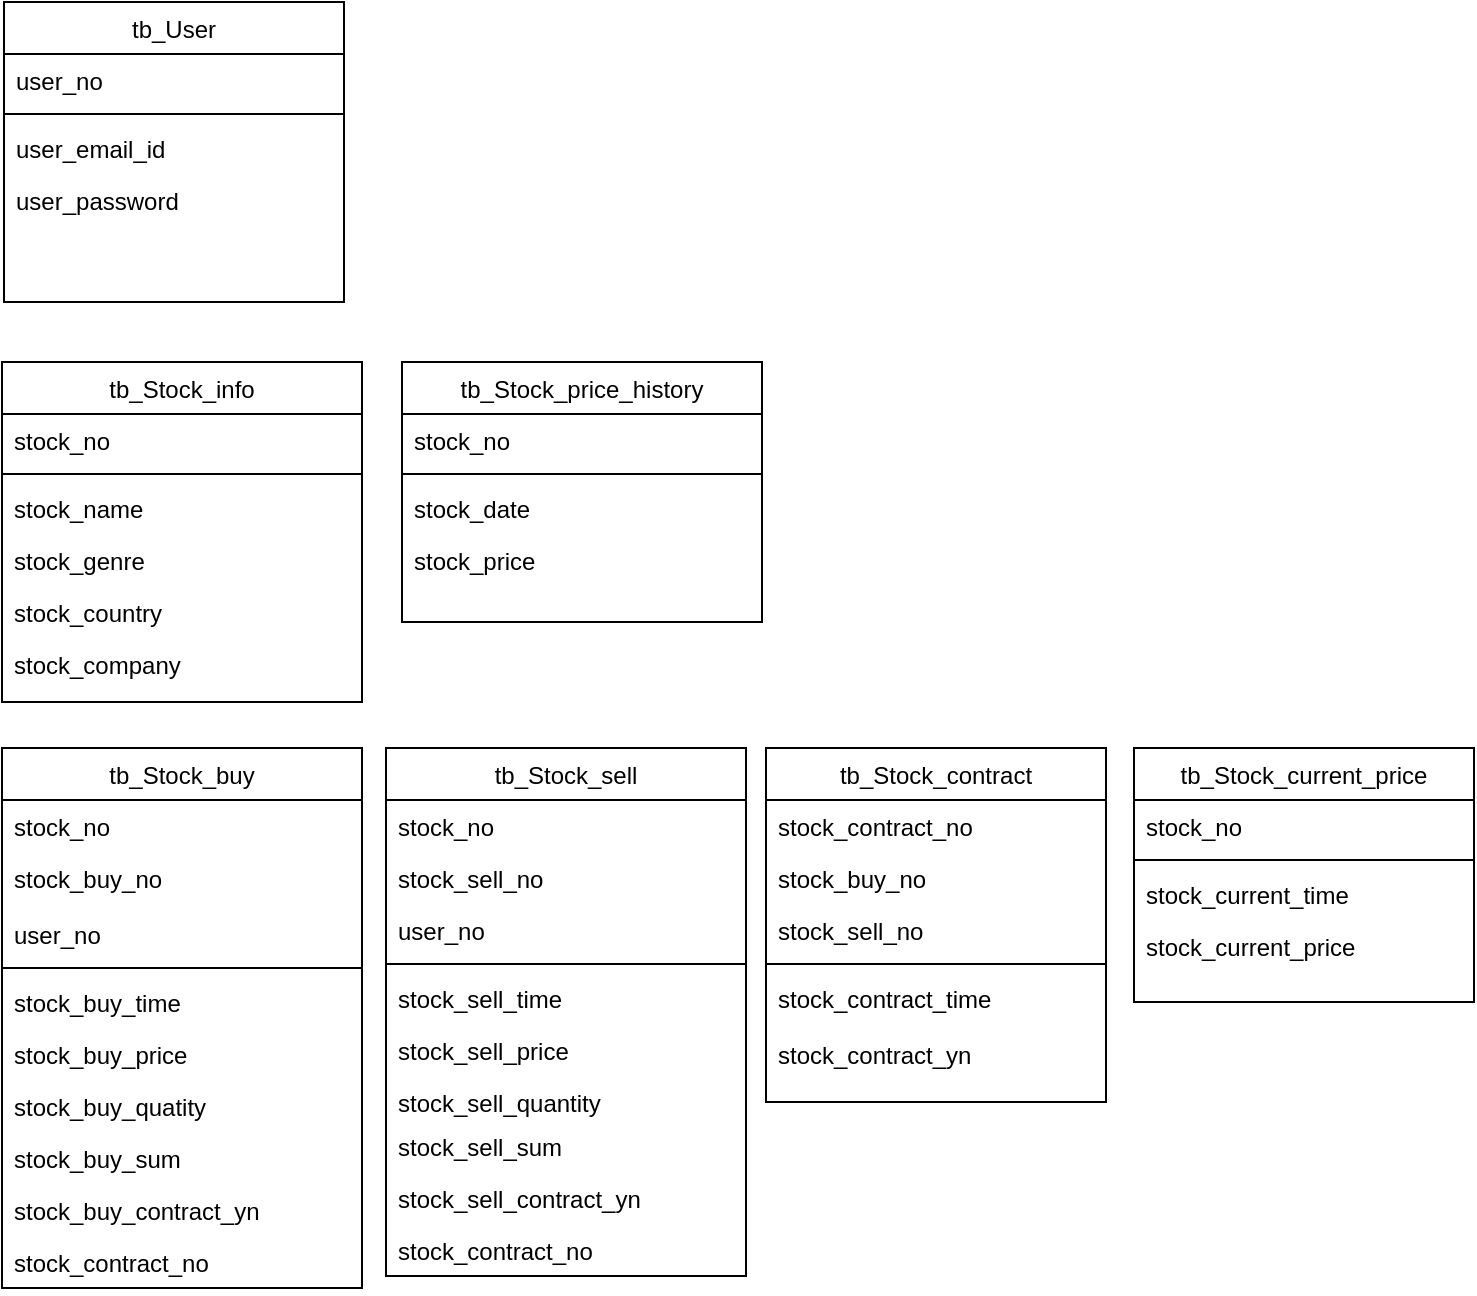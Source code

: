 <mxfile version="15.9.6" type="github">
  <diagram id="C5RBs43oDa-KdzZeNtuy" name="Page-1">
    <mxGraphModel dx="1237" dy="794" grid="1" gridSize="10" guides="1" tooltips="1" connect="1" arrows="1" fold="1" page="1" pageScale="1" pageWidth="827" pageHeight="1169" math="0" shadow="0">
      <root>
        <mxCell id="WIyWlLk6GJQsqaUBKTNV-0" />
        <mxCell id="WIyWlLk6GJQsqaUBKTNV-1" parent="WIyWlLk6GJQsqaUBKTNV-0" />
        <mxCell id="zkfFHV4jXpPFQw0GAbJ--0" value="tb_User" style="swimlane;fontStyle=0;align=center;verticalAlign=top;childLayout=stackLayout;horizontal=1;startSize=26;horizontalStack=0;resizeParent=1;resizeLast=0;collapsible=1;marginBottom=0;rounded=0;shadow=0;strokeWidth=1;" parent="WIyWlLk6GJQsqaUBKTNV-1" vertex="1">
          <mxGeometry x="40" y="40" width="170" height="150" as="geometry">
            <mxRectangle x="230" y="140" width="160" height="26" as="alternateBounds" />
          </mxGeometry>
        </mxCell>
        <mxCell id="zkfFHV4jXpPFQw0GAbJ--1" value="user_no" style="text;align=left;verticalAlign=top;spacingLeft=4;spacingRight=4;overflow=hidden;rotatable=0;points=[[0,0.5],[1,0.5]];portConstraint=eastwest;" parent="zkfFHV4jXpPFQw0GAbJ--0" vertex="1">
          <mxGeometry y="26" width="170" height="26" as="geometry" />
        </mxCell>
        <mxCell id="zkfFHV4jXpPFQw0GAbJ--4" value="" style="line;html=1;strokeWidth=1;align=left;verticalAlign=middle;spacingTop=-1;spacingLeft=3;spacingRight=3;rotatable=0;labelPosition=right;points=[];portConstraint=eastwest;" parent="zkfFHV4jXpPFQw0GAbJ--0" vertex="1">
          <mxGeometry y="52" width="170" height="8" as="geometry" />
        </mxCell>
        <mxCell id="zkfFHV4jXpPFQw0GAbJ--5" value="user_email_id" style="text;align=left;verticalAlign=top;spacingLeft=4;spacingRight=4;overflow=hidden;rotatable=0;points=[[0,0.5],[1,0.5]];portConstraint=eastwest;" parent="zkfFHV4jXpPFQw0GAbJ--0" vertex="1">
          <mxGeometry y="60" width="170" height="26" as="geometry" />
        </mxCell>
        <mxCell id="FeT_71qaqcxKw07ORM85-0" value="user_password" style="text;align=left;verticalAlign=top;spacingLeft=4;spacingRight=4;overflow=hidden;rotatable=0;points=[[0,0.5],[1,0.5]];portConstraint=eastwest;" vertex="1" parent="zkfFHV4jXpPFQw0GAbJ--0">
          <mxGeometry y="86" width="170" height="26" as="geometry" />
        </mxCell>
        <mxCell id="zkfFHV4jXpPFQw0GAbJ--13" value="tb_Stock_price_history" style="swimlane;fontStyle=0;align=center;verticalAlign=top;childLayout=stackLayout;horizontal=1;startSize=26;horizontalStack=0;resizeParent=1;resizeLast=0;collapsible=1;marginBottom=0;rounded=0;shadow=0;strokeWidth=1;" parent="WIyWlLk6GJQsqaUBKTNV-1" vertex="1">
          <mxGeometry x="239" y="220" width="180" height="130" as="geometry">
            <mxRectangle x="340" y="380" width="170" height="26" as="alternateBounds" />
          </mxGeometry>
        </mxCell>
        <mxCell id="FeT_71qaqcxKw07ORM85-4" value="stock_no" style="text;align=left;verticalAlign=top;spacingLeft=4;spacingRight=4;overflow=hidden;rotatable=0;points=[[0,0.5],[1,0.5]];portConstraint=eastwest;" vertex="1" parent="zkfFHV4jXpPFQw0GAbJ--13">
          <mxGeometry y="26" width="180" height="26" as="geometry" />
        </mxCell>
        <mxCell id="zkfFHV4jXpPFQw0GAbJ--15" value="" style="line;html=1;strokeWidth=1;align=left;verticalAlign=middle;spacingTop=-1;spacingLeft=3;spacingRight=3;rotatable=0;labelPosition=right;points=[];portConstraint=eastwest;" parent="zkfFHV4jXpPFQw0GAbJ--13" vertex="1">
          <mxGeometry y="52" width="180" height="8" as="geometry" />
        </mxCell>
        <mxCell id="FeT_71qaqcxKw07ORM85-5" value="stock_date" style="text;align=left;verticalAlign=top;spacingLeft=4;spacingRight=4;overflow=hidden;rotatable=0;points=[[0,0.5],[1,0.5]];portConstraint=eastwest;" vertex="1" parent="zkfFHV4jXpPFQw0GAbJ--13">
          <mxGeometry y="60" width="180" height="26" as="geometry" />
        </mxCell>
        <mxCell id="FeT_71qaqcxKw07ORM85-8" value="stock_price" style="text;align=left;verticalAlign=top;spacingLeft=4;spacingRight=4;overflow=hidden;rotatable=0;points=[[0,0.5],[1,0.5]];portConstraint=eastwest;" vertex="1" parent="zkfFHV4jXpPFQw0GAbJ--13">
          <mxGeometry y="86" width="180" height="26" as="geometry" />
        </mxCell>
        <mxCell id="zkfFHV4jXpPFQw0GAbJ--17" value="tb_Stock_info" style="swimlane;fontStyle=0;align=center;verticalAlign=top;childLayout=stackLayout;horizontal=1;startSize=26;horizontalStack=0;resizeParent=1;resizeLast=0;collapsible=1;marginBottom=0;rounded=0;shadow=0;strokeWidth=1;" parent="WIyWlLk6GJQsqaUBKTNV-1" vertex="1">
          <mxGeometry x="39" y="220" width="180" height="170" as="geometry">
            <mxRectangle x="550" y="140" width="160" height="26" as="alternateBounds" />
          </mxGeometry>
        </mxCell>
        <mxCell id="zkfFHV4jXpPFQw0GAbJ--18" value="stock_no" style="text;align=left;verticalAlign=top;spacingLeft=4;spacingRight=4;overflow=hidden;rotatable=0;points=[[0,0.5],[1,0.5]];portConstraint=eastwest;" parent="zkfFHV4jXpPFQw0GAbJ--17" vertex="1">
          <mxGeometry y="26" width="180" height="26" as="geometry" />
        </mxCell>
        <mxCell id="zkfFHV4jXpPFQw0GAbJ--23" value="" style="line;html=1;strokeWidth=1;align=left;verticalAlign=middle;spacingTop=-1;spacingLeft=3;spacingRight=3;rotatable=0;labelPosition=right;points=[];portConstraint=eastwest;" parent="zkfFHV4jXpPFQw0GAbJ--17" vertex="1">
          <mxGeometry y="52" width="180" height="8" as="geometry" />
        </mxCell>
        <mxCell id="zkfFHV4jXpPFQw0GAbJ--24" value="stock_name" style="text;align=left;verticalAlign=top;spacingLeft=4;spacingRight=4;overflow=hidden;rotatable=0;points=[[0,0.5],[1,0.5]];portConstraint=eastwest;" parent="zkfFHV4jXpPFQw0GAbJ--17" vertex="1">
          <mxGeometry y="60" width="180" height="26" as="geometry" />
        </mxCell>
        <mxCell id="FeT_71qaqcxKw07ORM85-2" value="stock_genre" style="text;align=left;verticalAlign=top;spacingLeft=4;spacingRight=4;overflow=hidden;rotatable=0;points=[[0,0.5],[1,0.5]];portConstraint=eastwest;" vertex="1" parent="zkfFHV4jXpPFQw0GAbJ--17">
          <mxGeometry y="86" width="180" height="26" as="geometry" />
        </mxCell>
        <mxCell id="FeT_71qaqcxKw07ORM85-3" value="stock_country" style="text;align=left;verticalAlign=top;spacingLeft=4;spacingRight=4;overflow=hidden;rotatable=0;points=[[0,0.5],[1,0.5]];portConstraint=eastwest;" vertex="1" parent="zkfFHV4jXpPFQw0GAbJ--17">
          <mxGeometry y="112" width="180" height="26" as="geometry" />
        </mxCell>
        <mxCell id="zkfFHV4jXpPFQw0GAbJ--25" value="stock_company" style="text;align=left;verticalAlign=top;spacingLeft=4;spacingRight=4;overflow=hidden;rotatable=0;points=[[0,0.5],[1,0.5]];portConstraint=eastwest;" parent="zkfFHV4jXpPFQw0GAbJ--17" vertex="1">
          <mxGeometry y="138" width="180" height="26" as="geometry" />
        </mxCell>
        <mxCell id="FeT_71qaqcxKw07ORM85-10" value="tb_Stock_buy" style="swimlane;fontStyle=0;align=center;verticalAlign=top;childLayout=stackLayout;horizontal=1;startSize=26;horizontalStack=0;resizeParent=1;resizeLast=0;collapsible=1;marginBottom=0;rounded=0;shadow=0;strokeWidth=1;" vertex="1" parent="WIyWlLk6GJQsqaUBKTNV-1">
          <mxGeometry x="39" y="413" width="180" height="270" as="geometry">
            <mxRectangle x="550" y="140" width="160" height="26" as="alternateBounds" />
          </mxGeometry>
        </mxCell>
        <mxCell id="FeT_71qaqcxKw07ORM85-67" value="stock_no" style="text;align=left;verticalAlign=top;spacingLeft=4;spacingRight=4;overflow=hidden;rotatable=0;points=[[0,0.5],[1,0.5]];portConstraint=eastwest;" vertex="1" parent="FeT_71qaqcxKw07ORM85-10">
          <mxGeometry y="26" width="180" height="26" as="geometry" />
        </mxCell>
        <mxCell id="FeT_71qaqcxKw07ORM85-32" value="stock_buy_no" style="text;align=left;verticalAlign=top;spacingLeft=4;spacingRight=4;overflow=hidden;rotatable=0;points=[[0,0.5],[1,0.5]];portConstraint=eastwest;" vertex="1" parent="FeT_71qaqcxKw07ORM85-10">
          <mxGeometry y="52" width="180" height="28" as="geometry" />
        </mxCell>
        <mxCell id="FeT_71qaqcxKw07ORM85-11" value="user_no" style="text;align=left;verticalAlign=top;spacingLeft=4;spacingRight=4;overflow=hidden;rotatable=0;points=[[0,0.5],[1,0.5]];portConstraint=eastwest;" vertex="1" parent="FeT_71qaqcxKw07ORM85-10">
          <mxGeometry y="80" width="180" height="26" as="geometry" />
        </mxCell>
        <mxCell id="FeT_71qaqcxKw07ORM85-12" value="" style="line;html=1;strokeWidth=1;align=left;verticalAlign=middle;spacingTop=-1;spacingLeft=3;spacingRight=3;rotatable=0;labelPosition=right;points=[];portConstraint=eastwest;" vertex="1" parent="FeT_71qaqcxKw07ORM85-10">
          <mxGeometry y="106" width="180" height="8" as="geometry" />
        </mxCell>
        <mxCell id="FeT_71qaqcxKw07ORM85-13" value="stock_buy_time" style="text;align=left;verticalAlign=top;spacingLeft=4;spacingRight=4;overflow=hidden;rotatable=0;points=[[0,0.5],[1,0.5]];portConstraint=eastwest;" vertex="1" parent="FeT_71qaqcxKw07ORM85-10">
          <mxGeometry y="114" width="180" height="26" as="geometry" />
        </mxCell>
        <mxCell id="FeT_71qaqcxKw07ORM85-14" value="stock_buy_price" style="text;align=left;verticalAlign=top;spacingLeft=4;spacingRight=4;overflow=hidden;rotatable=0;points=[[0,0.5],[1,0.5]];portConstraint=eastwest;" vertex="1" parent="FeT_71qaqcxKw07ORM85-10">
          <mxGeometry y="140" width="180" height="26" as="geometry" />
        </mxCell>
        <mxCell id="FeT_71qaqcxKw07ORM85-49" value="stock_buy_quatity" style="text;align=left;verticalAlign=top;spacingLeft=4;spacingRight=4;overflow=hidden;rotatable=0;points=[[0,0.5],[1,0.5]];portConstraint=eastwest;" vertex="1" parent="FeT_71qaqcxKw07ORM85-10">
          <mxGeometry y="166" width="180" height="26" as="geometry" />
        </mxCell>
        <mxCell id="FeT_71qaqcxKw07ORM85-55" value="stock_buy_sum" style="text;align=left;verticalAlign=top;spacingLeft=4;spacingRight=4;overflow=hidden;rotatable=0;points=[[0,0.5],[1,0.5]];portConstraint=eastwest;" vertex="1" parent="FeT_71qaqcxKw07ORM85-10">
          <mxGeometry y="192" width="180" height="26" as="geometry" />
        </mxCell>
        <mxCell id="FeT_71qaqcxKw07ORM85-70" value="stock_buy_contract_yn" style="text;align=left;verticalAlign=top;spacingLeft=4;spacingRight=4;overflow=hidden;rotatable=0;points=[[0,0.5],[1,0.5]];portConstraint=eastwest;" vertex="1" parent="FeT_71qaqcxKw07ORM85-10">
          <mxGeometry y="218" width="180" height="26" as="geometry" />
        </mxCell>
        <mxCell id="FeT_71qaqcxKw07ORM85-15" value="stock_contract_no" style="text;align=left;verticalAlign=top;spacingLeft=4;spacingRight=4;overflow=hidden;rotatable=0;points=[[0,0.5],[1,0.5]];portConstraint=eastwest;" vertex="1" parent="FeT_71qaqcxKw07ORM85-10">
          <mxGeometry y="244" width="180" height="26" as="geometry" />
        </mxCell>
        <mxCell id="FeT_71qaqcxKw07ORM85-17" value="tb_Stock_sell" style="swimlane;fontStyle=0;align=center;verticalAlign=top;childLayout=stackLayout;horizontal=1;startSize=26;horizontalStack=0;resizeParent=1;resizeLast=0;collapsible=1;marginBottom=0;rounded=0;shadow=0;strokeWidth=1;" vertex="1" parent="WIyWlLk6GJQsqaUBKTNV-1">
          <mxGeometry x="231" y="413" width="180" height="264" as="geometry">
            <mxRectangle x="550" y="140" width="160" height="26" as="alternateBounds" />
          </mxGeometry>
        </mxCell>
        <mxCell id="FeT_71qaqcxKw07ORM85-69" value="stock_no" style="text;align=left;verticalAlign=top;spacingLeft=4;spacingRight=4;overflow=hidden;rotatable=0;points=[[0,0.5],[1,0.5]];portConstraint=eastwest;" vertex="1" parent="FeT_71qaqcxKw07ORM85-17">
          <mxGeometry y="26" width="180" height="26" as="geometry" />
        </mxCell>
        <mxCell id="FeT_71qaqcxKw07ORM85-18" value="stock_sell_no" style="text;align=left;verticalAlign=top;spacingLeft=4;spacingRight=4;overflow=hidden;rotatable=0;points=[[0,0.5],[1,0.5]];portConstraint=eastwest;" vertex="1" parent="FeT_71qaqcxKw07ORM85-17">
          <mxGeometry y="52" width="180" height="26" as="geometry" />
        </mxCell>
        <mxCell id="FeT_71qaqcxKw07ORM85-33" value="user_no" style="text;align=left;verticalAlign=top;spacingLeft=4;spacingRight=4;overflow=hidden;rotatable=0;points=[[0,0.5],[1,0.5]];portConstraint=eastwest;" vertex="1" parent="FeT_71qaqcxKw07ORM85-17">
          <mxGeometry y="78" width="180" height="26" as="geometry" />
        </mxCell>
        <mxCell id="FeT_71qaqcxKw07ORM85-19" value="" style="line;html=1;strokeWidth=1;align=left;verticalAlign=middle;spacingTop=-1;spacingLeft=3;spacingRight=3;rotatable=0;labelPosition=right;points=[];portConstraint=eastwest;" vertex="1" parent="FeT_71qaqcxKw07ORM85-17">
          <mxGeometry y="104" width="180" height="8" as="geometry" />
        </mxCell>
        <mxCell id="FeT_71qaqcxKw07ORM85-20" value="stock_sell_time" style="text;align=left;verticalAlign=top;spacingLeft=4;spacingRight=4;overflow=hidden;rotatable=0;points=[[0,0.5],[1,0.5]];portConstraint=eastwest;" vertex="1" parent="FeT_71qaqcxKw07ORM85-17">
          <mxGeometry y="112" width="180" height="26" as="geometry" />
        </mxCell>
        <mxCell id="FeT_71qaqcxKw07ORM85-21" value="stock_sell_price" style="text;align=left;verticalAlign=top;spacingLeft=4;spacingRight=4;overflow=hidden;rotatable=0;points=[[0,0.5],[1,0.5]];portConstraint=eastwest;" vertex="1" parent="FeT_71qaqcxKw07ORM85-17">
          <mxGeometry y="138" width="180" height="26" as="geometry" />
        </mxCell>
        <mxCell id="FeT_71qaqcxKw07ORM85-54" value="stock_sell_quantity" style="text;align=left;verticalAlign=top;spacingLeft=4;spacingRight=4;overflow=hidden;rotatable=0;points=[[0,0.5],[1,0.5]];portConstraint=eastwest;" vertex="1" parent="FeT_71qaqcxKw07ORM85-17">
          <mxGeometry y="164" width="180" height="22" as="geometry" />
        </mxCell>
        <mxCell id="FeT_71qaqcxKw07ORM85-22" value="stock_sell_sum" style="text;align=left;verticalAlign=top;spacingLeft=4;spacingRight=4;overflow=hidden;rotatable=0;points=[[0,0.5],[1,0.5]];portConstraint=eastwest;" vertex="1" parent="FeT_71qaqcxKw07ORM85-17">
          <mxGeometry y="186" width="180" height="26" as="geometry" />
        </mxCell>
        <mxCell id="FeT_71qaqcxKw07ORM85-56" value="stock_sell_contract_yn" style="text;align=left;verticalAlign=top;spacingLeft=4;spacingRight=4;overflow=hidden;rotatable=0;points=[[0,0.5],[1,0.5]];portConstraint=eastwest;" vertex="1" parent="FeT_71qaqcxKw07ORM85-17">
          <mxGeometry y="212" width="180" height="26" as="geometry" />
        </mxCell>
        <mxCell id="FeT_71qaqcxKw07ORM85-71" value="stock_contract_no" style="text;align=left;verticalAlign=top;spacingLeft=4;spacingRight=4;overflow=hidden;rotatable=0;points=[[0,0.5],[1,0.5]];portConstraint=eastwest;" vertex="1" parent="FeT_71qaqcxKw07ORM85-17">
          <mxGeometry y="238" width="180" height="26" as="geometry" />
        </mxCell>
        <mxCell id="FeT_71qaqcxKw07ORM85-24" value="tb_Stock_current_price" style="swimlane;fontStyle=0;align=center;verticalAlign=top;childLayout=stackLayout;horizontal=1;startSize=26;horizontalStack=0;resizeParent=1;resizeLast=0;collapsible=1;marginBottom=0;rounded=0;shadow=0;strokeWidth=1;" vertex="1" parent="WIyWlLk6GJQsqaUBKTNV-1">
          <mxGeometry x="605" y="413" width="170" height="127" as="geometry">
            <mxRectangle x="550" y="140" width="160" height="26" as="alternateBounds" />
          </mxGeometry>
        </mxCell>
        <mxCell id="FeT_71qaqcxKw07ORM85-25" value="stock_no" style="text;align=left;verticalAlign=top;spacingLeft=4;spacingRight=4;overflow=hidden;rotatable=0;points=[[0,0.5],[1,0.5]];portConstraint=eastwest;" vertex="1" parent="FeT_71qaqcxKw07ORM85-24">
          <mxGeometry y="26" width="170" height="26" as="geometry" />
        </mxCell>
        <mxCell id="FeT_71qaqcxKw07ORM85-26" value="" style="line;html=1;strokeWidth=1;align=left;verticalAlign=middle;spacingTop=-1;spacingLeft=3;spacingRight=3;rotatable=0;labelPosition=right;points=[];portConstraint=eastwest;" vertex="1" parent="FeT_71qaqcxKw07ORM85-24">
          <mxGeometry y="52" width="170" height="8" as="geometry" />
        </mxCell>
        <mxCell id="FeT_71qaqcxKw07ORM85-27" value="stock_current_time" style="text;align=left;verticalAlign=top;spacingLeft=4;spacingRight=4;overflow=hidden;rotatable=0;points=[[0,0.5],[1,0.5]];portConstraint=eastwest;" vertex="1" parent="FeT_71qaqcxKw07ORM85-24">
          <mxGeometry y="60" width="170" height="26" as="geometry" />
        </mxCell>
        <mxCell id="FeT_71qaqcxKw07ORM85-31" value="stock_current_price" style="text;align=left;verticalAlign=top;spacingLeft=4;spacingRight=4;overflow=hidden;rotatable=0;points=[[0,0.5],[1,0.5]];portConstraint=eastwest;" vertex="1" parent="FeT_71qaqcxKw07ORM85-24">
          <mxGeometry y="86" width="170" height="26" as="geometry" />
        </mxCell>
        <mxCell id="FeT_71qaqcxKw07ORM85-34" value="tb_Stock_contract" style="swimlane;fontStyle=0;align=center;verticalAlign=top;childLayout=stackLayout;horizontal=1;startSize=26;horizontalStack=0;resizeParent=1;resizeLast=0;collapsible=1;marginBottom=0;rounded=0;shadow=0;strokeWidth=1;" vertex="1" parent="WIyWlLk6GJQsqaUBKTNV-1">
          <mxGeometry x="421" y="413" width="170" height="177" as="geometry">
            <mxRectangle x="550" y="140" width="160" height="26" as="alternateBounds" />
          </mxGeometry>
        </mxCell>
        <mxCell id="FeT_71qaqcxKw07ORM85-35" value="stock_contract_no&#xa;" style="text;align=left;verticalAlign=top;spacingLeft=4;spacingRight=4;overflow=hidden;rotatable=0;points=[[0,0.5],[1,0.5]];portConstraint=eastwest;" vertex="1" parent="FeT_71qaqcxKw07ORM85-34">
          <mxGeometry y="26" width="170" height="26" as="geometry" />
        </mxCell>
        <mxCell id="FeT_71qaqcxKw07ORM85-48" value="stock_buy_no&#xa;" style="text;align=left;verticalAlign=top;spacingLeft=4;spacingRight=4;overflow=hidden;rotatable=0;points=[[0,0.5],[1,0.5]];portConstraint=eastwest;" vertex="1" parent="FeT_71qaqcxKw07ORM85-34">
          <mxGeometry y="52" width="170" height="26" as="geometry" />
        </mxCell>
        <mxCell id="FeT_71qaqcxKw07ORM85-58" value="stock_sell_no&#xa;" style="text;align=left;verticalAlign=top;spacingLeft=4;spacingRight=4;overflow=hidden;rotatable=0;points=[[0,0.5],[1,0.5]];portConstraint=eastwest;" vertex="1" parent="FeT_71qaqcxKw07ORM85-34">
          <mxGeometry y="78" width="170" height="26" as="geometry" />
        </mxCell>
        <mxCell id="FeT_71qaqcxKw07ORM85-36" value="" style="line;html=1;strokeWidth=1;align=left;verticalAlign=middle;spacingTop=-1;spacingLeft=3;spacingRight=3;rotatable=0;labelPosition=right;points=[];portConstraint=eastwest;" vertex="1" parent="FeT_71qaqcxKw07ORM85-34">
          <mxGeometry y="104" width="170" height="8" as="geometry" />
        </mxCell>
        <mxCell id="FeT_71qaqcxKw07ORM85-37" value="stock_contract_time&#xa;" style="text;align=left;verticalAlign=top;spacingLeft=4;spacingRight=4;overflow=hidden;rotatable=0;points=[[0,0.5],[1,0.5]];portConstraint=eastwest;" vertex="1" parent="FeT_71qaqcxKw07ORM85-34">
          <mxGeometry y="112" width="170" height="28" as="geometry" />
        </mxCell>
        <mxCell id="FeT_71qaqcxKw07ORM85-66" value="stock_contract_yn" style="text;align=left;verticalAlign=top;spacingLeft=4;spacingRight=4;overflow=hidden;rotatable=0;points=[[0,0.5],[1,0.5]];portConstraint=eastwest;" vertex="1" parent="FeT_71qaqcxKw07ORM85-34">
          <mxGeometry y="140" width="170" height="28" as="geometry" />
        </mxCell>
      </root>
    </mxGraphModel>
  </diagram>
</mxfile>

